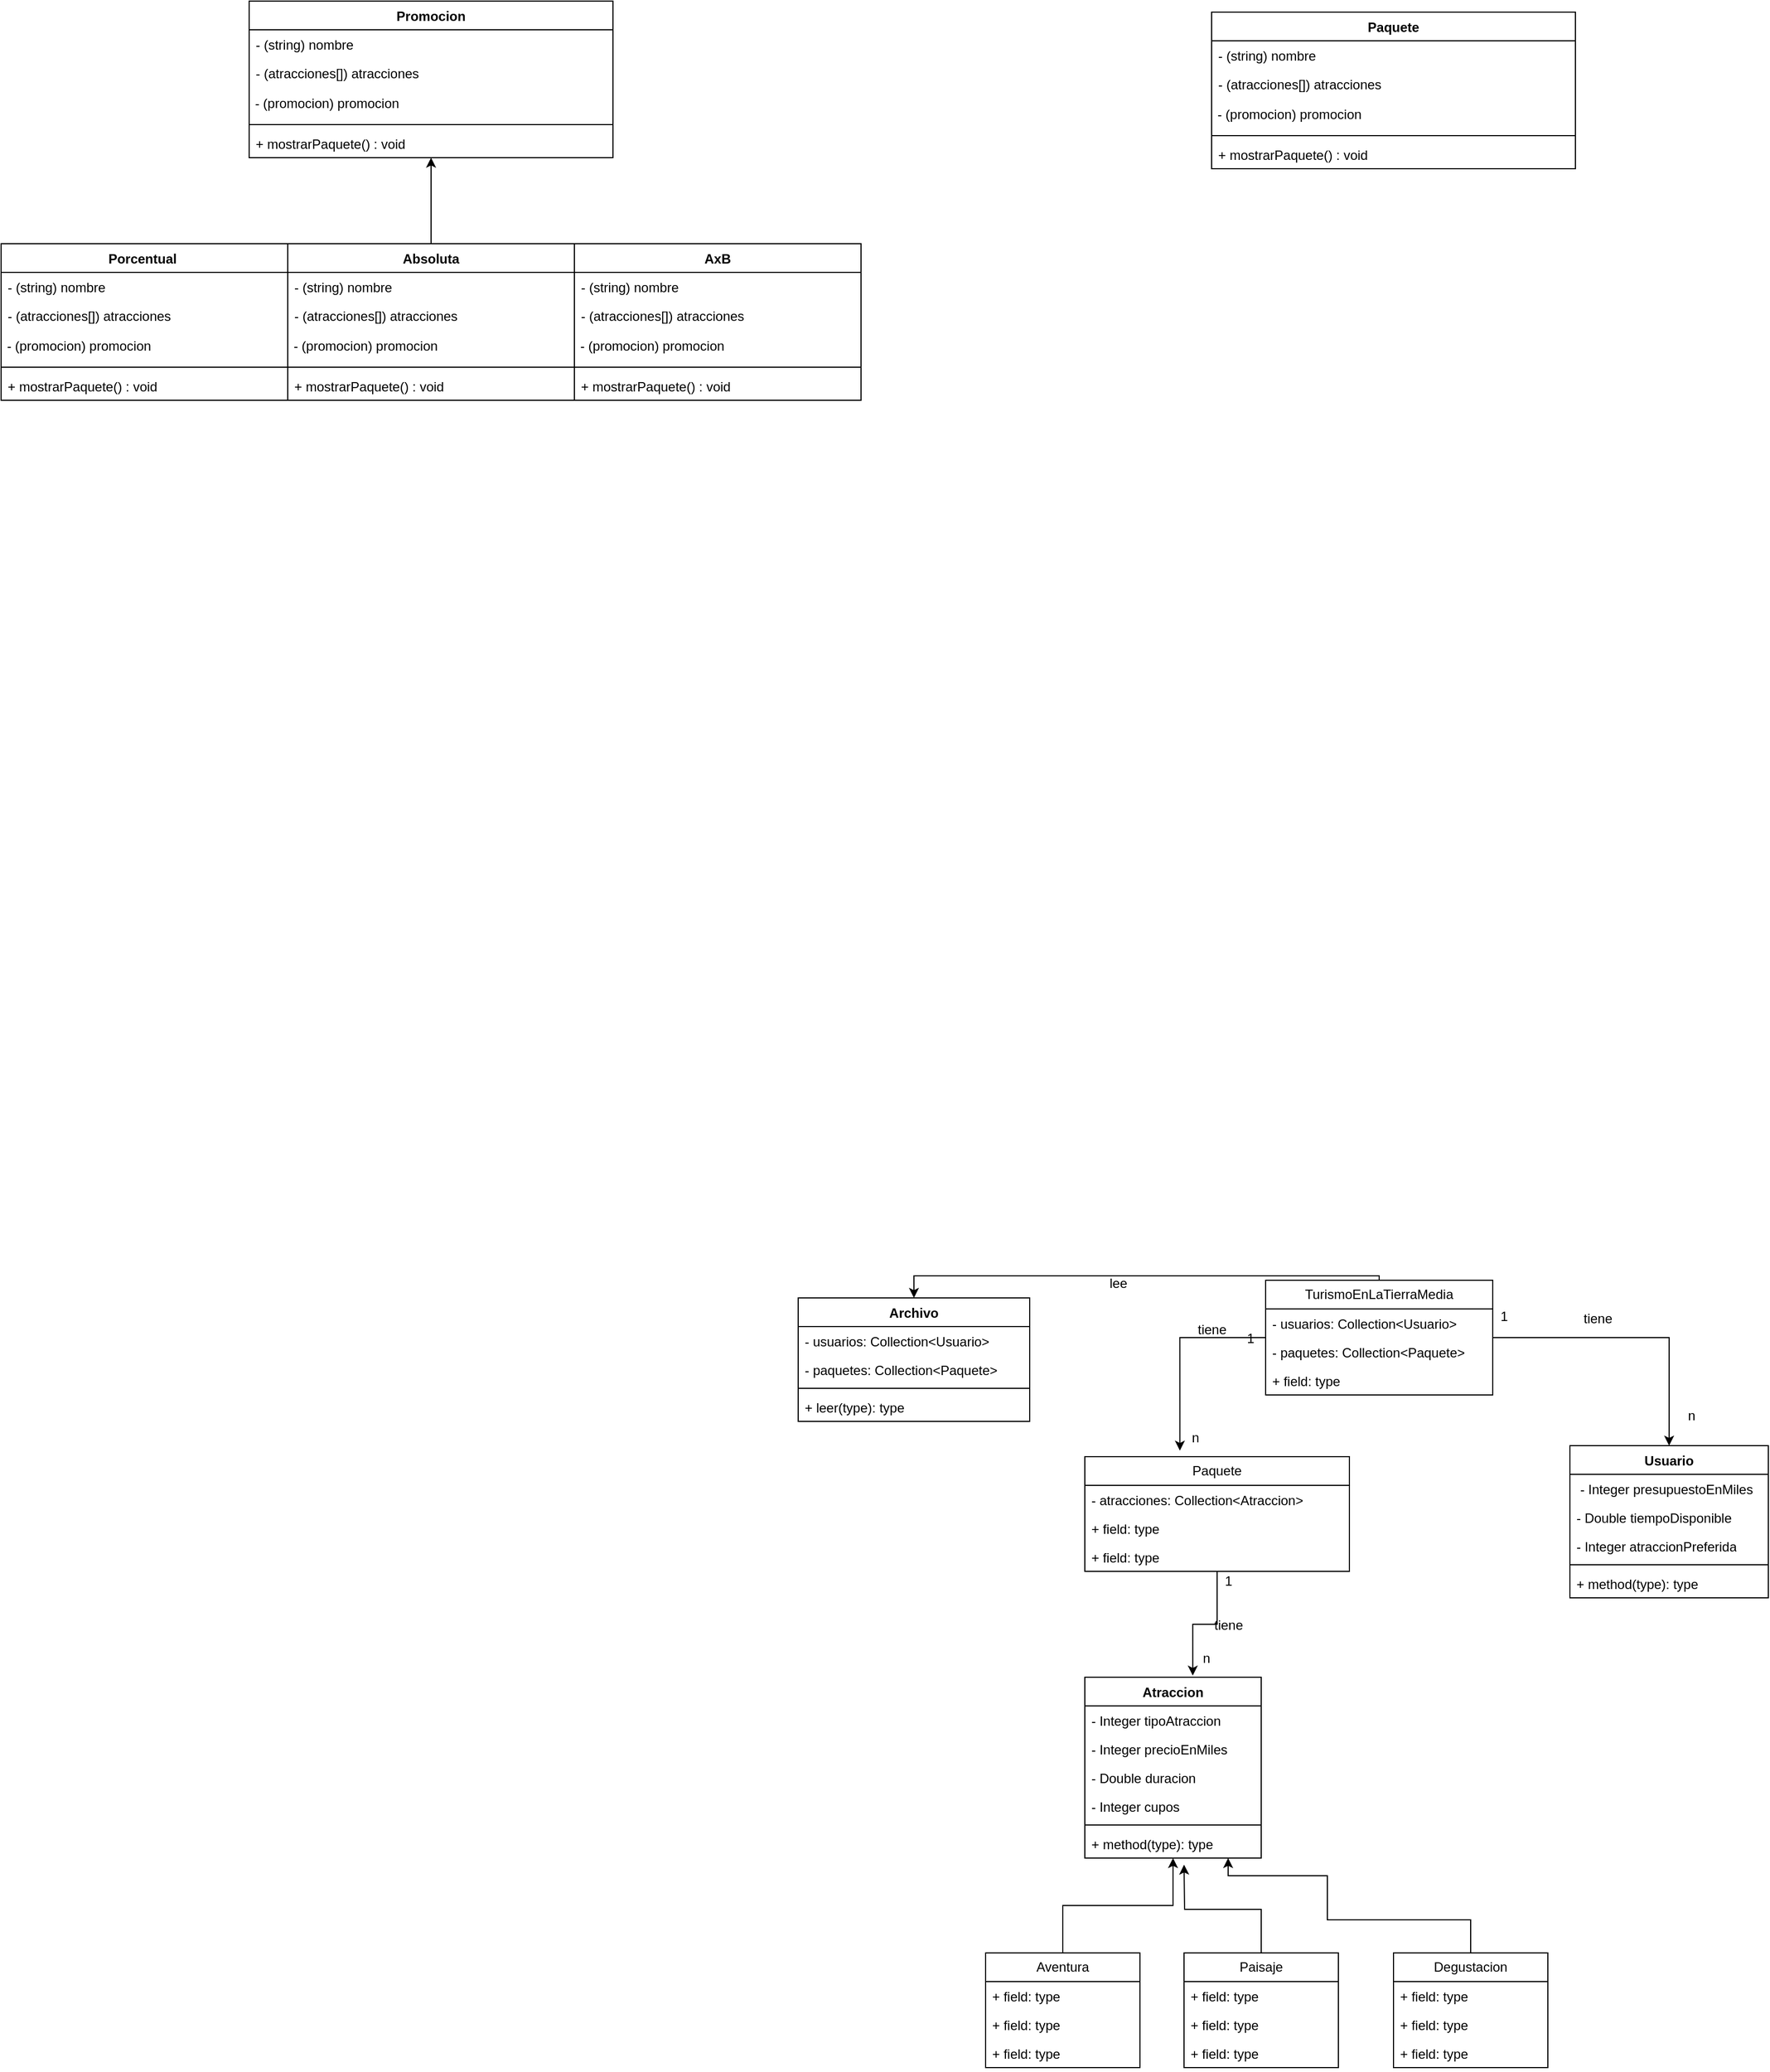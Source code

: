 <mxfile version="21.3.2" type="github">
  <diagram id="C5RBs43oDa-KdzZeNtuy" name="Page-1">
    <mxGraphModel dx="1926" dy="1630" grid="1" gridSize="10" guides="1" tooltips="1" connect="1" arrows="1" fold="1" page="1" pageScale="1" pageWidth="827" pageHeight="1169" math="0" shadow="0">
      <root>
        <mxCell id="WIyWlLk6GJQsqaUBKTNV-0" />
        <mxCell id="WIyWlLk6GJQsqaUBKTNV-1" parent="WIyWlLk6GJQsqaUBKTNV-0" />
        <mxCell id="ii1BcMms0bCpZbCkg86P-2" value="Atraccion" style="swimlane;fontStyle=1;align=center;verticalAlign=top;childLayout=stackLayout;horizontal=1;startSize=26;horizontalStack=0;resizeParent=1;resizeParentMax=0;resizeLast=0;collapsible=1;marginBottom=0;whiteSpace=wrap;html=1;" parent="WIyWlLk6GJQsqaUBKTNV-1" vertex="1">
          <mxGeometry x="180" y="370" width="160" height="164" as="geometry">
            <mxRectangle x="300" y="60" width="120" height="30" as="alternateBounds" />
          </mxGeometry>
        </mxCell>
        <mxCell id="ii1BcMms0bCpZbCkg86P-6" value="- Integer tipoAtraccion" style="text;strokeColor=none;fillColor=none;align=left;verticalAlign=top;spacingLeft=4;spacingRight=4;overflow=hidden;rotatable=0;points=[[0,0.5],[1,0.5]];portConstraint=eastwest;whiteSpace=wrap;html=1;" parent="ii1BcMms0bCpZbCkg86P-2" vertex="1">
          <mxGeometry y="26" width="160" height="26" as="geometry" />
        </mxCell>
        <mxCell id="ii1BcMms0bCpZbCkg86P-8" value="- Integer precioEnMiles" style="text;strokeColor=none;fillColor=none;align=left;verticalAlign=top;spacingLeft=4;spacingRight=4;overflow=hidden;rotatable=0;points=[[0,0.5],[1,0.5]];portConstraint=eastwest;whiteSpace=wrap;html=1;" parent="ii1BcMms0bCpZbCkg86P-2" vertex="1">
          <mxGeometry y="52" width="160" height="26" as="geometry" />
        </mxCell>
        <mxCell id="ii1BcMms0bCpZbCkg86P-7" value="- Double duracion" style="text;strokeColor=none;fillColor=none;align=left;verticalAlign=top;spacingLeft=4;spacingRight=4;overflow=hidden;rotatable=0;points=[[0,0.5],[1,0.5]];portConstraint=eastwest;whiteSpace=wrap;html=1;" parent="ii1BcMms0bCpZbCkg86P-2" vertex="1">
          <mxGeometry y="78" width="160" height="26" as="geometry" />
        </mxCell>
        <mxCell id="ii1BcMms0bCpZbCkg86P-9" value="- Integer cupos" style="text;strokeColor=none;fillColor=none;align=left;verticalAlign=top;spacingLeft=4;spacingRight=4;overflow=hidden;rotatable=0;points=[[0,0.5],[1,0.5]];portConstraint=eastwest;whiteSpace=wrap;html=1;" parent="ii1BcMms0bCpZbCkg86P-2" vertex="1">
          <mxGeometry y="104" width="160" height="26" as="geometry" />
        </mxCell>
        <mxCell id="ii1BcMms0bCpZbCkg86P-4" value="" style="line;strokeWidth=1;fillColor=none;align=left;verticalAlign=middle;spacingTop=-1;spacingLeft=3;spacingRight=3;rotatable=0;labelPosition=right;points=[];portConstraint=eastwest;strokeColor=inherit;" parent="ii1BcMms0bCpZbCkg86P-2" vertex="1">
          <mxGeometry y="130" width="160" height="8" as="geometry" />
        </mxCell>
        <mxCell id="ii1BcMms0bCpZbCkg86P-5" value="+ method(type): type" style="text;strokeColor=none;fillColor=none;align=left;verticalAlign=top;spacingLeft=4;spacingRight=4;overflow=hidden;rotatable=0;points=[[0,0.5],[1,0.5]];portConstraint=eastwest;whiteSpace=wrap;html=1;" parent="ii1BcMms0bCpZbCkg86P-2" vertex="1">
          <mxGeometry y="138" width="160" height="26" as="geometry" />
        </mxCell>
        <mxCell id="ii1BcMms0bCpZbCkg86P-10" value="Usuario" style="swimlane;fontStyle=1;align=center;verticalAlign=top;childLayout=stackLayout;horizontal=1;startSize=26;horizontalStack=0;resizeParent=1;resizeParentMax=0;resizeLast=0;collapsible=1;marginBottom=0;whiteSpace=wrap;html=1;" parent="WIyWlLk6GJQsqaUBKTNV-1" vertex="1">
          <mxGeometry x="620" y="160" width="180" height="138" as="geometry" />
        </mxCell>
        <mxCell id="ii1BcMms0bCpZbCkg86P-11" value="&amp;nbsp;- Integer presupuestoEnMiles" style="text;strokeColor=none;fillColor=none;align=left;verticalAlign=top;spacingLeft=4;spacingRight=4;overflow=hidden;rotatable=0;points=[[0,0.5],[1,0.5]];portConstraint=eastwest;whiteSpace=wrap;html=1;" parent="ii1BcMms0bCpZbCkg86P-10" vertex="1">
          <mxGeometry y="26" width="180" height="26" as="geometry" />
        </mxCell>
        <mxCell id="ii1BcMms0bCpZbCkg86P-18" value="- Double tiempoDisponible" style="text;strokeColor=none;fillColor=none;align=left;verticalAlign=top;spacingLeft=4;spacingRight=4;overflow=hidden;rotatable=0;points=[[0,0.5],[1,0.5]];portConstraint=eastwest;whiteSpace=wrap;html=1;" parent="ii1BcMms0bCpZbCkg86P-10" vertex="1">
          <mxGeometry y="52" width="180" height="26" as="geometry" />
        </mxCell>
        <mxCell id="ii1BcMms0bCpZbCkg86P-13" value="- Integer atraccionPreferida" style="text;strokeColor=none;fillColor=none;align=left;verticalAlign=top;spacingLeft=4;spacingRight=4;overflow=hidden;rotatable=0;points=[[0,0.5],[1,0.5]];portConstraint=eastwest;whiteSpace=wrap;html=1;" parent="ii1BcMms0bCpZbCkg86P-10" vertex="1">
          <mxGeometry y="78" width="180" height="26" as="geometry" />
        </mxCell>
        <mxCell id="ii1BcMms0bCpZbCkg86P-12" value="" style="line;strokeWidth=1;fillColor=none;align=left;verticalAlign=middle;spacingTop=-1;spacingLeft=3;spacingRight=3;rotatable=0;labelPosition=right;points=[];portConstraint=eastwest;strokeColor=inherit;" parent="ii1BcMms0bCpZbCkg86P-10" vertex="1">
          <mxGeometry y="104" width="180" height="8" as="geometry" />
        </mxCell>
        <mxCell id="ii1BcMms0bCpZbCkg86P-19" value="+ method(type): type" style="text;strokeColor=none;fillColor=none;align=left;verticalAlign=top;spacingLeft=4;spacingRight=4;overflow=hidden;rotatable=0;points=[[0,0.5],[1,0.5]];portConstraint=eastwest;whiteSpace=wrap;html=1;" parent="ii1BcMms0bCpZbCkg86P-10" vertex="1">
          <mxGeometry y="112" width="180" height="26" as="geometry" />
        </mxCell>
        <mxCell id="cr2OVPebTgaW5zzje9S_-22" style="edgeStyle=orthogonalEdgeStyle;rounded=0;orthogonalLoop=1;jettySize=auto;html=1;entryX=0.041;entryY=0.884;entryDx=0;entryDy=0;entryPerimeter=0;" parent="WIyWlLk6GJQsqaUBKTNV-1" source="cr2OVPebTgaW5zzje9S_-0" target="cr2OVPebTgaW5zzje9S_-17" edge="1">
          <mxGeometry relative="1" as="geometry" />
        </mxCell>
        <mxCell id="cr2OVPebTgaW5zzje9S_-23" style="edgeStyle=orthogonalEdgeStyle;rounded=0;orthogonalLoop=1;jettySize=auto;html=1;entryX=0.5;entryY=0;entryDx=0;entryDy=0;" parent="WIyWlLk6GJQsqaUBKTNV-1" source="cr2OVPebTgaW5zzje9S_-0" target="ii1BcMms0bCpZbCkg86P-10" edge="1">
          <mxGeometry relative="1" as="geometry" />
        </mxCell>
        <mxCell id="cr2OVPebTgaW5zzje9S_-55" style="edgeStyle=orthogonalEdgeStyle;rounded=0;orthogonalLoop=1;jettySize=auto;html=1;entryX=0.5;entryY=0;entryDx=0;entryDy=0;" parent="WIyWlLk6GJQsqaUBKTNV-1" source="cr2OVPebTgaW5zzje9S_-0" target="cr2OVPebTgaW5zzje9S_-49" edge="1">
          <mxGeometry relative="1" as="geometry">
            <Array as="points">
              <mxPoint x="447" y="6" />
              <mxPoint x="25" y="6" />
            </Array>
          </mxGeometry>
        </mxCell>
        <mxCell id="cr2OVPebTgaW5zzje9S_-0" value="TurismoEnLaTierraMedia" style="swimlane;fontStyle=0;childLayout=stackLayout;horizontal=1;startSize=26;fillColor=none;horizontalStack=0;resizeParent=1;resizeParentMax=0;resizeLast=0;collapsible=1;marginBottom=0;whiteSpace=wrap;html=1;" parent="WIyWlLk6GJQsqaUBKTNV-1" vertex="1">
          <mxGeometry x="344" y="10" width="206" height="104" as="geometry" />
        </mxCell>
        <mxCell id="cr2OVPebTgaW5zzje9S_-1" value="- usuarios: Collection&amp;lt;Usuario&amp;gt;" style="text;strokeColor=none;fillColor=none;align=left;verticalAlign=top;spacingLeft=4;spacingRight=4;overflow=hidden;rotatable=0;points=[[0,0.5],[1,0.5]];portConstraint=eastwest;whiteSpace=wrap;html=1;" parent="cr2OVPebTgaW5zzje9S_-0" vertex="1">
          <mxGeometry y="26" width="206" height="26" as="geometry" />
        </mxCell>
        <mxCell id="cr2OVPebTgaW5zzje9S_-2" value="- paquetes: Collection&amp;lt;Paquete&amp;gt;" style="text;strokeColor=none;fillColor=none;align=left;verticalAlign=top;spacingLeft=4;spacingRight=4;overflow=hidden;rotatable=0;points=[[0,0.5],[1,0.5]];portConstraint=eastwest;whiteSpace=wrap;html=1;" parent="cr2OVPebTgaW5zzje9S_-0" vertex="1">
          <mxGeometry y="52" width="206" height="26" as="geometry" />
        </mxCell>
        <mxCell id="cr2OVPebTgaW5zzje9S_-3" value="+ field: type" style="text;strokeColor=none;fillColor=none;align=left;verticalAlign=top;spacingLeft=4;spacingRight=4;overflow=hidden;rotatable=0;points=[[0,0.5],[1,0.5]];portConstraint=eastwest;whiteSpace=wrap;html=1;" parent="cr2OVPebTgaW5zzje9S_-0" vertex="1">
          <mxGeometry y="78" width="206" height="26" as="geometry" />
        </mxCell>
        <mxCell id="cr2OVPebTgaW5zzje9S_-39" style="edgeStyle=orthogonalEdgeStyle;rounded=0;orthogonalLoop=1;jettySize=auto;html=1;" parent="WIyWlLk6GJQsqaUBKTNV-1" source="cr2OVPebTgaW5zzje9S_-4" target="ii1BcMms0bCpZbCkg86P-2" edge="1">
          <mxGeometry relative="1" as="geometry" />
        </mxCell>
        <mxCell id="cr2OVPebTgaW5zzje9S_-4" value="Aventura" style="swimlane;fontStyle=0;childLayout=stackLayout;horizontal=1;startSize=26;fillColor=none;horizontalStack=0;resizeParent=1;resizeParentMax=0;resizeLast=0;collapsible=1;marginBottom=0;whiteSpace=wrap;html=1;" parent="WIyWlLk6GJQsqaUBKTNV-1" vertex="1">
          <mxGeometry x="90" y="620" width="140" height="104" as="geometry" />
        </mxCell>
        <mxCell id="cr2OVPebTgaW5zzje9S_-5" value="+ field: type" style="text;strokeColor=none;fillColor=none;align=left;verticalAlign=top;spacingLeft=4;spacingRight=4;overflow=hidden;rotatable=0;points=[[0,0.5],[1,0.5]];portConstraint=eastwest;whiteSpace=wrap;html=1;" parent="cr2OVPebTgaW5zzje9S_-4" vertex="1">
          <mxGeometry y="26" width="140" height="26" as="geometry" />
        </mxCell>
        <mxCell id="cr2OVPebTgaW5zzje9S_-6" value="+ field: type" style="text;strokeColor=none;fillColor=none;align=left;verticalAlign=top;spacingLeft=4;spacingRight=4;overflow=hidden;rotatable=0;points=[[0,0.5],[1,0.5]];portConstraint=eastwest;whiteSpace=wrap;html=1;" parent="cr2OVPebTgaW5zzje9S_-4" vertex="1">
          <mxGeometry y="52" width="140" height="26" as="geometry" />
        </mxCell>
        <mxCell id="cr2OVPebTgaW5zzje9S_-7" value="+ field: type" style="text;strokeColor=none;fillColor=none;align=left;verticalAlign=top;spacingLeft=4;spacingRight=4;overflow=hidden;rotatable=0;points=[[0,0.5],[1,0.5]];portConstraint=eastwest;whiteSpace=wrap;html=1;" parent="cr2OVPebTgaW5zzje9S_-4" vertex="1">
          <mxGeometry y="78" width="140" height="26" as="geometry" />
        </mxCell>
        <mxCell id="cr2OVPebTgaW5zzje9S_-18" style="edgeStyle=orthogonalEdgeStyle;rounded=0;orthogonalLoop=1;jettySize=auto;html=1;entryX=0.612;entryY=-0.009;entryDx=0;entryDy=0;entryPerimeter=0;" parent="WIyWlLk6GJQsqaUBKTNV-1" source="cr2OVPebTgaW5zzje9S_-9" target="ii1BcMms0bCpZbCkg86P-2" edge="1">
          <mxGeometry relative="1" as="geometry" />
        </mxCell>
        <mxCell id="cr2OVPebTgaW5zzje9S_-9" value="Paquete" style="swimlane;fontStyle=0;childLayout=stackLayout;horizontal=1;startSize=26;fillColor=none;horizontalStack=0;resizeParent=1;resizeParentMax=0;resizeLast=0;collapsible=1;marginBottom=0;whiteSpace=wrap;html=1;" parent="WIyWlLk6GJQsqaUBKTNV-1" vertex="1">
          <mxGeometry x="180" y="170" width="240" height="104" as="geometry" />
        </mxCell>
        <mxCell id="cr2OVPebTgaW5zzje9S_-10" value="- atracciones: Collection&amp;lt;Atraccion&amp;gt;" style="text;strokeColor=none;fillColor=none;align=left;verticalAlign=top;spacingLeft=4;spacingRight=4;overflow=hidden;rotatable=0;points=[[0,0.5],[1,0.5]];portConstraint=eastwest;whiteSpace=wrap;html=1;" parent="cr2OVPebTgaW5zzje9S_-9" vertex="1">
          <mxGeometry y="26" width="240" height="26" as="geometry" />
        </mxCell>
        <mxCell id="cr2OVPebTgaW5zzje9S_-11" value="+ field: type" style="text;strokeColor=none;fillColor=none;align=left;verticalAlign=top;spacingLeft=4;spacingRight=4;overflow=hidden;rotatable=0;points=[[0,0.5],[1,0.5]];portConstraint=eastwest;whiteSpace=wrap;html=1;" parent="cr2OVPebTgaW5zzje9S_-9" vertex="1">
          <mxGeometry y="52" width="240" height="26" as="geometry" />
        </mxCell>
        <mxCell id="cr2OVPebTgaW5zzje9S_-12" value="+ field: type" style="text;strokeColor=none;fillColor=none;align=left;verticalAlign=top;spacingLeft=4;spacingRight=4;overflow=hidden;rotatable=0;points=[[0,0.5],[1,0.5]];portConstraint=eastwest;whiteSpace=wrap;html=1;" parent="cr2OVPebTgaW5zzje9S_-9" vertex="1">
          <mxGeometry y="78" width="240" height="26" as="geometry" />
        </mxCell>
        <mxCell id="cr2OVPebTgaW5zzje9S_-15" value="tiene" style="text;html=1;align=center;verticalAlign=middle;resizable=0;points=[];autosize=1;strokeColor=none;fillColor=none;" parent="WIyWlLk6GJQsqaUBKTNV-1" vertex="1">
          <mxGeometry x="270" y="40" width="50" height="30" as="geometry" />
        </mxCell>
        <mxCell id="cr2OVPebTgaW5zzje9S_-16" value="1" style="text;html=1;align=center;verticalAlign=middle;resizable=0;points=[];autosize=1;strokeColor=none;fillColor=none;" parent="WIyWlLk6GJQsqaUBKTNV-1" vertex="1">
          <mxGeometry x="315" y="48" width="30" height="30" as="geometry" />
        </mxCell>
        <mxCell id="cr2OVPebTgaW5zzje9S_-17" value="n" style="text;html=1;align=center;verticalAlign=middle;resizable=0;points=[];autosize=1;strokeColor=none;fillColor=none;" parent="WIyWlLk6GJQsqaUBKTNV-1" vertex="1">
          <mxGeometry x="265" y="138" width="30" height="30" as="geometry" />
        </mxCell>
        <mxCell id="cr2OVPebTgaW5zzje9S_-19" value="tiene" style="text;html=1;align=center;verticalAlign=middle;resizable=0;points=[];autosize=1;strokeColor=none;fillColor=none;" parent="WIyWlLk6GJQsqaUBKTNV-1" vertex="1">
          <mxGeometry x="285" y="308" width="50" height="30" as="geometry" />
        </mxCell>
        <mxCell id="cr2OVPebTgaW5zzje9S_-24" value="tiene" style="text;html=1;align=center;verticalAlign=middle;resizable=0;points=[];autosize=1;strokeColor=none;fillColor=none;" parent="WIyWlLk6GJQsqaUBKTNV-1" vertex="1">
          <mxGeometry x="620" y="30" width="50" height="30" as="geometry" />
        </mxCell>
        <mxCell id="cr2OVPebTgaW5zzje9S_-26" value="n" style="text;html=1;align=center;verticalAlign=middle;resizable=0;points=[];autosize=1;strokeColor=none;fillColor=none;" parent="WIyWlLk6GJQsqaUBKTNV-1" vertex="1">
          <mxGeometry x="715" y="118" width="30" height="30" as="geometry" />
        </mxCell>
        <mxCell id="cr2OVPebTgaW5zzje9S_-27" value="1" style="text;html=1;align=center;verticalAlign=middle;resizable=0;points=[];autosize=1;strokeColor=none;fillColor=none;" parent="WIyWlLk6GJQsqaUBKTNV-1" vertex="1">
          <mxGeometry x="545" y="28" width="30" height="30" as="geometry" />
        </mxCell>
        <mxCell id="cr2OVPebTgaW5zzje9S_-28" value="n" style="text;html=1;align=center;verticalAlign=middle;resizable=0;points=[];autosize=1;strokeColor=none;fillColor=none;" parent="WIyWlLk6GJQsqaUBKTNV-1" vertex="1">
          <mxGeometry x="275" y="338" width="30" height="30" as="geometry" />
        </mxCell>
        <mxCell id="cr2OVPebTgaW5zzje9S_-29" value="1" style="text;html=1;align=center;verticalAlign=middle;resizable=0;points=[];autosize=1;strokeColor=none;fillColor=none;" parent="WIyWlLk6GJQsqaUBKTNV-1" vertex="1">
          <mxGeometry x="295" y="268" width="30" height="30" as="geometry" />
        </mxCell>
        <mxCell id="cr2OVPebTgaW5zzje9S_-38" style="edgeStyle=orthogonalEdgeStyle;rounded=0;orthogonalLoop=1;jettySize=auto;html=1;" parent="WIyWlLk6GJQsqaUBKTNV-1" source="cr2OVPebTgaW5zzje9S_-30" edge="1">
          <mxGeometry relative="1" as="geometry">
            <mxPoint x="270" y="540" as="targetPoint" />
          </mxGeometry>
        </mxCell>
        <mxCell id="cr2OVPebTgaW5zzje9S_-30" value="Paisaje" style="swimlane;fontStyle=0;childLayout=stackLayout;horizontal=1;startSize=26;fillColor=none;horizontalStack=0;resizeParent=1;resizeParentMax=0;resizeLast=0;collapsible=1;marginBottom=0;whiteSpace=wrap;html=1;" parent="WIyWlLk6GJQsqaUBKTNV-1" vertex="1">
          <mxGeometry x="270" y="620" width="140" height="104" as="geometry" />
        </mxCell>
        <mxCell id="cr2OVPebTgaW5zzje9S_-31" value="+ field: type" style="text;strokeColor=none;fillColor=none;align=left;verticalAlign=top;spacingLeft=4;spacingRight=4;overflow=hidden;rotatable=0;points=[[0,0.5],[1,0.5]];portConstraint=eastwest;whiteSpace=wrap;html=1;" parent="cr2OVPebTgaW5zzje9S_-30" vertex="1">
          <mxGeometry y="26" width="140" height="26" as="geometry" />
        </mxCell>
        <mxCell id="cr2OVPebTgaW5zzje9S_-32" value="+ field: type" style="text;strokeColor=none;fillColor=none;align=left;verticalAlign=top;spacingLeft=4;spacingRight=4;overflow=hidden;rotatable=0;points=[[0,0.5],[1,0.5]];portConstraint=eastwest;whiteSpace=wrap;html=1;" parent="cr2OVPebTgaW5zzje9S_-30" vertex="1">
          <mxGeometry y="52" width="140" height="26" as="geometry" />
        </mxCell>
        <mxCell id="cr2OVPebTgaW5zzje9S_-33" value="+ field: type" style="text;strokeColor=none;fillColor=none;align=left;verticalAlign=top;spacingLeft=4;spacingRight=4;overflow=hidden;rotatable=0;points=[[0,0.5],[1,0.5]];portConstraint=eastwest;whiteSpace=wrap;html=1;" parent="cr2OVPebTgaW5zzje9S_-30" vertex="1">
          <mxGeometry y="78" width="140" height="26" as="geometry" />
        </mxCell>
        <mxCell id="cr2OVPebTgaW5zzje9S_-40" style="edgeStyle=orthogonalEdgeStyle;rounded=0;orthogonalLoop=1;jettySize=auto;html=1;" parent="WIyWlLk6GJQsqaUBKTNV-1" source="cr2OVPebTgaW5zzje9S_-34" target="ii1BcMms0bCpZbCkg86P-2" edge="1">
          <mxGeometry relative="1" as="geometry">
            <Array as="points">
              <mxPoint x="530" y="590" />
              <mxPoint x="400" y="590" />
              <mxPoint x="400" y="550" />
              <mxPoint x="310" y="550" />
            </Array>
          </mxGeometry>
        </mxCell>
        <mxCell id="cr2OVPebTgaW5zzje9S_-34" value="Degustacion" style="swimlane;fontStyle=0;childLayout=stackLayout;horizontal=1;startSize=26;fillColor=none;horizontalStack=0;resizeParent=1;resizeParentMax=0;resizeLast=0;collapsible=1;marginBottom=0;whiteSpace=wrap;html=1;" parent="WIyWlLk6GJQsqaUBKTNV-1" vertex="1">
          <mxGeometry x="460" y="620" width="140" height="104" as="geometry" />
        </mxCell>
        <mxCell id="cr2OVPebTgaW5zzje9S_-35" value="+ field: type" style="text;strokeColor=none;fillColor=none;align=left;verticalAlign=top;spacingLeft=4;spacingRight=4;overflow=hidden;rotatable=0;points=[[0,0.5],[1,0.5]];portConstraint=eastwest;whiteSpace=wrap;html=1;" parent="cr2OVPebTgaW5zzje9S_-34" vertex="1">
          <mxGeometry y="26" width="140" height="26" as="geometry" />
        </mxCell>
        <mxCell id="cr2OVPebTgaW5zzje9S_-36" value="+ field: type" style="text;strokeColor=none;fillColor=none;align=left;verticalAlign=top;spacingLeft=4;spacingRight=4;overflow=hidden;rotatable=0;points=[[0,0.5],[1,0.5]];portConstraint=eastwest;whiteSpace=wrap;html=1;" parent="cr2OVPebTgaW5zzje9S_-34" vertex="1">
          <mxGeometry y="52" width="140" height="26" as="geometry" />
        </mxCell>
        <mxCell id="cr2OVPebTgaW5zzje9S_-37" value="+ field: type" style="text;strokeColor=none;fillColor=none;align=left;verticalAlign=top;spacingLeft=4;spacingRight=4;overflow=hidden;rotatable=0;points=[[0,0.5],[1,0.5]];portConstraint=eastwest;whiteSpace=wrap;html=1;" parent="cr2OVPebTgaW5zzje9S_-34" vertex="1">
          <mxGeometry y="78" width="140" height="26" as="geometry" />
        </mxCell>
        <mxCell id="cr2OVPebTgaW5zzje9S_-49" value="Archivo" style="swimlane;fontStyle=1;align=center;verticalAlign=top;childLayout=stackLayout;horizontal=1;startSize=26;horizontalStack=0;resizeParent=1;resizeParentMax=0;resizeLast=0;collapsible=1;marginBottom=0;whiteSpace=wrap;html=1;" parent="WIyWlLk6GJQsqaUBKTNV-1" vertex="1">
          <mxGeometry x="-80" y="26" width="210" height="112" as="geometry" />
        </mxCell>
        <mxCell id="cr2OVPebTgaW5zzje9S_-50" value="- usuarios: Collection&amp;lt;Usuario&amp;gt;" style="text;strokeColor=none;fillColor=none;align=left;verticalAlign=top;spacingLeft=4;spacingRight=4;overflow=hidden;rotatable=0;points=[[0,0.5],[1,0.5]];portConstraint=eastwest;whiteSpace=wrap;html=1;" parent="cr2OVPebTgaW5zzje9S_-49" vertex="1">
          <mxGeometry y="26" width="210" height="26" as="geometry" />
        </mxCell>
        <mxCell id="cr2OVPebTgaW5zzje9S_-53" value="- paquetes: Collection&amp;lt;Paquete&amp;gt;" style="text;strokeColor=none;fillColor=none;align=left;verticalAlign=top;spacingLeft=4;spacingRight=4;overflow=hidden;rotatable=0;points=[[0,0.5],[1,0.5]];portConstraint=eastwest;whiteSpace=wrap;html=1;" parent="cr2OVPebTgaW5zzje9S_-49" vertex="1">
          <mxGeometry y="52" width="210" height="26" as="geometry" />
        </mxCell>
        <mxCell id="cr2OVPebTgaW5zzje9S_-51" value="" style="line;strokeWidth=1;fillColor=none;align=left;verticalAlign=middle;spacingTop=-1;spacingLeft=3;spacingRight=3;rotatable=0;labelPosition=right;points=[];portConstraint=eastwest;strokeColor=inherit;" parent="cr2OVPebTgaW5zzje9S_-49" vertex="1">
          <mxGeometry y="78" width="210" height="8" as="geometry" />
        </mxCell>
        <mxCell id="cr2OVPebTgaW5zzje9S_-52" value="+ leer(type): type" style="text;strokeColor=none;fillColor=none;align=left;verticalAlign=top;spacingLeft=4;spacingRight=4;overflow=hidden;rotatable=0;points=[[0,0.5],[1,0.5]];portConstraint=eastwest;whiteSpace=wrap;html=1;" parent="cr2OVPebTgaW5zzje9S_-49" vertex="1">
          <mxGeometry y="86" width="210" height="26" as="geometry" />
        </mxCell>
        <mxCell id="cr2OVPebTgaW5zzje9S_-56" value="lee" style="text;html=1;align=center;verticalAlign=middle;resizable=0;points=[];autosize=1;strokeColor=none;fillColor=none;" parent="WIyWlLk6GJQsqaUBKTNV-1" vertex="1">
          <mxGeometry x="190" y="-2" width="40" height="30" as="geometry" />
        </mxCell>
        <mxCell id="FL-5c2bv8puQKT0MnrHN-0" value="Paquete" style="swimlane;fontStyle=1;align=center;verticalAlign=top;childLayout=stackLayout;horizontal=1;startSize=26;horizontalStack=0;resizeParent=1;resizeParentMax=0;resizeLast=0;collapsible=1;marginBottom=0;whiteSpace=wrap;html=1;" vertex="1" parent="WIyWlLk6GJQsqaUBKTNV-1">
          <mxGeometry x="295" y="-1140" width="330" height="142" as="geometry" />
        </mxCell>
        <mxCell id="FL-5c2bv8puQKT0MnrHN-1" value="- (string) nombre&lt;br&gt;" style="text;strokeColor=none;fillColor=none;align=left;verticalAlign=top;spacingLeft=4;spacingRight=4;overflow=hidden;rotatable=0;points=[[0,0.5],[1,0.5]];portConstraint=eastwest;whiteSpace=wrap;html=1;" vertex="1" parent="FL-5c2bv8puQKT0MnrHN-0">
          <mxGeometry y="26" width="330" height="26" as="geometry" />
        </mxCell>
        <mxCell id="FL-5c2bv8puQKT0MnrHN-2" value="- (atracciones[]) atracciones" style="text;strokeColor=none;fillColor=none;align=left;verticalAlign=top;spacingLeft=4;spacingRight=4;overflow=hidden;rotatable=0;points=[[0,0.5],[1,0.5]];portConstraint=eastwest;whiteSpace=wrap;html=1;" vertex="1" parent="FL-5c2bv8puQKT0MnrHN-0">
          <mxGeometry y="52" width="330" height="26" as="geometry" />
        </mxCell>
        <mxCell id="FL-5c2bv8puQKT0MnrHN-6" value="&amp;nbsp;- (promocion) promocion" style="text;html=1;align=left;verticalAlign=middle;resizable=0;points=[];autosize=1;strokeColor=none;fillColor=none;" vertex="1" parent="FL-5c2bv8puQKT0MnrHN-0">
          <mxGeometry y="78" width="330" height="30" as="geometry" />
        </mxCell>
        <mxCell id="FL-5c2bv8puQKT0MnrHN-3" value="" style="line;strokeWidth=1;fillColor=none;align=left;verticalAlign=middle;spacingTop=-1;spacingLeft=3;spacingRight=3;rotatable=0;labelPosition=right;points=[];portConstraint=eastwest;strokeColor=inherit;" vertex="1" parent="FL-5c2bv8puQKT0MnrHN-0">
          <mxGeometry y="108" width="330" height="8" as="geometry" />
        </mxCell>
        <mxCell id="FL-5c2bv8puQKT0MnrHN-4" value="+ mostrarPaquete() : void" style="text;strokeColor=none;fillColor=none;align=left;verticalAlign=top;spacingLeft=4;spacingRight=4;overflow=hidden;rotatable=0;points=[[0,0.5],[1,0.5]];portConstraint=eastwest;whiteSpace=wrap;html=1;" vertex="1" parent="FL-5c2bv8puQKT0MnrHN-0">
          <mxGeometry y="116" width="330" height="26" as="geometry" />
        </mxCell>
        <mxCell id="FL-5c2bv8puQKT0MnrHN-7" value="Promocion" style="swimlane;fontStyle=1;align=center;verticalAlign=top;childLayout=stackLayout;horizontal=1;startSize=26;horizontalStack=0;resizeParent=1;resizeParentMax=0;resizeLast=0;collapsible=1;marginBottom=0;whiteSpace=wrap;html=1;" vertex="1" parent="WIyWlLk6GJQsqaUBKTNV-1">
          <mxGeometry x="-578" y="-1150" width="330" height="142" as="geometry" />
        </mxCell>
        <mxCell id="FL-5c2bv8puQKT0MnrHN-8" value="- (string) nombre&lt;br&gt;" style="text;strokeColor=none;fillColor=none;align=left;verticalAlign=top;spacingLeft=4;spacingRight=4;overflow=hidden;rotatable=0;points=[[0,0.5],[1,0.5]];portConstraint=eastwest;whiteSpace=wrap;html=1;" vertex="1" parent="FL-5c2bv8puQKT0MnrHN-7">
          <mxGeometry y="26" width="330" height="26" as="geometry" />
        </mxCell>
        <mxCell id="FL-5c2bv8puQKT0MnrHN-9" value="- (atracciones[]) atracciones" style="text;strokeColor=none;fillColor=none;align=left;verticalAlign=top;spacingLeft=4;spacingRight=4;overflow=hidden;rotatable=0;points=[[0,0.5],[1,0.5]];portConstraint=eastwest;whiteSpace=wrap;html=1;" vertex="1" parent="FL-5c2bv8puQKT0MnrHN-7">
          <mxGeometry y="52" width="330" height="26" as="geometry" />
        </mxCell>
        <mxCell id="FL-5c2bv8puQKT0MnrHN-10" value="&amp;nbsp;- (promocion) promocion" style="text;html=1;align=left;verticalAlign=middle;resizable=0;points=[];autosize=1;strokeColor=none;fillColor=none;" vertex="1" parent="FL-5c2bv8puQKT0MnrHN-7">
          <mxGeometry y="78" width="330" height="30" as="geometry" />
        </mxCell>
        <mxCell id="FL-5c2bv8puQKT0MnrHN-11" value="" style="line;strokeWidth=1;fillColor=none;align=left;verticalAlign=middle;spacingTop=-1;spacingLeft=3;spacingRight=3;rotatable=0;labelPosition=right;points=[];portConstraint=eastwest;strokeColor=inherit;" vertex="1" parent="FL-5c2bv8puQKT0MnrHN-7">
          <mxGeometry y="108" width="330" height="8" as="geometry" />
        </mxCell>
        <mxCell id="FL-5c2bv8puQKT0MnrHN-12" value="+ mostrarPaquete() : void" style="text;strokeColor=none;fillColor=none;align=left;verticalAlign=top;spacingLeft=4;spacingRight=4;overflow=hidden;rotatable=0;points=[[0,0.5],[1,0.5]];portConstraint=eastwest;whiteSpace=wrap;html=1;" vertex="1" parent="FL-5c2bv8puQKT0MnrHN-7">
          <mxGeometry y="116" width="330" height="26" as="geometry" />
        </mxCell>
        <mxCell id="FL-5c2bv8puQKT0MnrHN-19" value="Porcentual&lt;span style=&quot;white-space: pre;&quot;&gt;	&lt;/span&gt;" style="swimlane;fontStyle=1;align=center;verticalAlign=top;childLayout=stackLayout;horizontal=1;startSize=26;horizontalStack=0;resizeParent=1;resizeParentMax=0;resizeLast=0;collapsible=1;marginBottom=0;whiteSpace=wrap;html=1;" vertex="1" parent="WIyWlLk6GJQsqaUBKTNV-1">
          <mxGeometry x="-803" y="-930" width="260" height="142" as="geometry" />
        </mxCell>
        <mxCell id="FL-5c2bv8puQKT0MnrHN-20" value="- (string) nombre&lt;br&gt;" style="text;strokeColor=none;fillColor=none;align=left;verticalAlign=top;spacingLeft=4;spacingRight=4;overflow=hidden;rotatable=0;points=[[0,0.5],[1,0.5]];portConstraint=eastwest;whiteSpace=wrap;html=1;" vertex="1" parent="FL-5c2bv8puQKT0MnrHN-19">
          <mxGeometry y="26" width="260" height="26" as="geometry" />
        </mxCell>
        <mxCell id="FL-5c2bv8puQKT0MnrHN-21" value="- (atracciones[]) atracciones" style="text;strokeColor=none;fillColor=none;align=left;verticalAlign=top;spacingLeft=4;spacingRight=4;overflow=hidden;rotatable=0;points=[[0,0.5],[1,0.5]];portConstraint=eastwest;whiteSpace=wrap;html=1;" vertex="1" parent="FL-5c2bv8puQKT0MnrHN-19">
          <mxGeometry y="52" width="260" height="26" as="geometry" />
        </mxCell>
        <mxCell id="FL-5c2bv8puQKT0MnrHN-22" value="&amp;nbsp;- (promocion) promocion" style="text;html=1;align=left;verticalAlign=middle;resizable=0;points=[];autosize=1;strokeColor=none;fillColor=none;" vertex="1" parent="FL-5c2bv8puQKT0MnrHN-19">
          <mxGeometry y="78" width="260" height="30" as="geometry" />
        </mxCell>
        <mxCell id="FL-5c2bv8puQKT0MnrHN-23" value="" style="line;strokeWidth=1;fillColor=none;align=left;verticalAlign=middle;spacingTop=-1;spacingLeft=3;spacingRight=3;rotatable=0;labelPosition=right;points=[];portConstraint=eastwest;strokeColor=inherit;" vertex="1" parent="FL-5c2bv8puQKT0MnrHN-19">
          <mxGeometry y="108" width="260" height="8" as="geometry" />
        </mxCell>
        <mxCell id="FL-5c2bv8puQKT0MnrHN-24" value="+ mostrarPaquete() : void" style="text;strokeColor=none;fillColor=none;align=left;verticalAlign=top;spacingLeft=4;spacingRight=4;overflow=hidden;rotatable=0;points=[[0,0.5],[1,0.5]];portConstraint=eastwest;whiteSpace=wrap;html=1;" vertex="1" parent="FL-5c2bv8puQKT0MnrHN-19">
          <mxGeometry y="116" width="260" height="26" as="geometry" />
        </mxCell>
        <mxCell id="FL-5c2bv8puQKT0MnrHN-44" style="edgeStyle=orthogonalEdgeStyle;rounded=0;orthogonalLoop=1;jettySize=auto;html=1;exitX=0.5;exitY=0;exitDx=0;exitDy=0;entryX=0.5;entryY=1;entryDx=0;entryDy=0;" edge="1" parent="WIyWlLk6GJQsqaUBKTNV-1" source="FL-5c2bv8puQKT0MnrHN-31" target="FL-5c2bv8puQKT0MnrHN-7">
          <mxGeometry relative="1" as="geometry" />
        </mxCell>
        <mxCell id="FL-5c2bv8puQKT0MnrHN-31" value="Absoluta" style="swimlane;fontStyle=1;align=center;verticalAlign=top;childLayout=stackLayout;horizontal=1;startSize=26;horizontalStack=0;resizeParent=1;resizeParentMax=0;resizeLast=0;collapsible=1;marginBottom=0;whiteSpace=wrap;html=1;" vertex="1" parent="WIyWlLk6GJQsqaUBKTNV-1">
          <mxGeometry x="-543" y="-930" width="260" height="142" as="geometry" />
        </mxCell>
        <mxCell id="FL-5c2bv8puQKT0MnrHN-32" value="- (string) nombre&lt;br&gt;" style="text;strokeColor=none;fillColor=none;align=left;verticalAlign=top;spacingLeft=4;spacingRight=4;overflow=hidden;rotatable=0;points=[[0,0.5],[1,0.5]];portConstraint=eastwest;whiteSpace=wrap;html=1;" vertex="1" parent="FL-5c2bv8puQKT0MnrHN-31">
          <mxGeometry y="26" width="260" height="26" as="geometry" />
        </mxCell>
        <mxCell id="FL-5c2bv8puQKT0MnrHN-33" value="- (atracciones[]) atracciones" style="text;strokeColor=none;fillColor=none;align=left;verticalAlign=top;spacingLeft=4;spacingRight=4;overflow=hidden;rotatable=0;points=[[0,0.5],[1,0.5]];portConstraint=eastwest;whiteSpace=wrap;html=1;" vertex="1" parent="FL-5c2bv8puQKT0MnrHN-31">
          <mxGeometry y="52" width="260" height="26" as="geometry" />
        </mxCell>
        <mxCell id="FL-5c2bv8puQKT0MnrHN-34" value="&amp;nbsp;- (promocion) promocion" style="text;html=1;align=left;verticalAlign=middle;resizable=0;points=[];autosize=1;strokeColor=none;fillColor=none;" vertex="1" parent="FL-5c2bv8puQKT0MnrHN-31">
          <mxGeometry y="78" width="260" height="30" as="geometry" />
        </mxCell>
        <mxCell id="FL-5c2bv8puQKT0MnrHN-35" value="" style="line;strokeWidth=1;fillColor=none;align=left;verticalAlign=middle;spacingTop=-1;spacingLeft=3;spacingRight=3;rotatable=0;labelPosition=right;points=[];portConstraint=eastwest;strokeColor=inherit;" vertex="1" parent="FL-5c2bv8puQKT0MnrHN-31">
          <mxGeometry y="108" width="260" height="8" as="geometry" />
        </mxCell>
        <mxCell id="FL-5c2bv8puQKT0MnrHN-36" value="+ mostrarPaquete() : void" style="text;strokeColor=none;fillColor=none;align=left;verticalAlign=top;spacingLeft=4;spacingRight=4;overflow=hidden;rotatable=0;points=[[0,0.5],[1,0.5]];portConstraint=eastwest;whiteSpace=wrap;html=1;" vertex="1" parent="FL-5c2bv8puQKT0MnrHN-31">
          <mxGeometry y="116" width="260" height="26" as="geometry" />
        </mxCell>
        <mxCell id="FL-5c2bv8puQKT0MnrHN-37" value="AxB" style="swimlane;fontStyle=1;align=center;verticalAlign=top;childLayout=stackLayout;horizontal=1;startSize=26;horizontalStack=0;resizeParent=1;resizeParentMax=0;resizeLast=0;collapsible=1;marginBottom=0;whiteSpace=wrap;html=1;" vertex="1" parent="WIyWlLk6GJQsqaUBKTNV-1">
          <mxGeometry x="-283" y="-930" width="260" height="142" as="geometry" />
        </mxCell>
        <mxCell id="FL-5c2bv8puQKT0MnrHN-38" value="- (string) nombre&lt;br&gt;" style="text;strokeColor=none;fillColor=none;align=left;verticalAlign=top;spacingLeft=4;spacingRight=4;overflow=hidden;rotatable=0;points=[[0,0.5],[1,0.5]];portConstraint=eastwest;whiteSpace=wrap;html=1;" vertex="1" parent="FL-5c2bv8puQKT0MnrHN-37">
          <mxGeometry y="26" width="260" height="26" as="geometry" />
        </mxCell>
        <mxCell id="FL-5c2bv8puQKT0MnrHN-39" value="- (atracciones[]) atracciones" style="text;strokeColor=none;fillColor=none;align=left;verticalAlign=top;spacingLeft=4;spacingRight=4;overflow=hidden;rotatable=0;points=[[0,0.5],[1,0.5]];portConstraint=eastwest;whiteSpace=wrap;html=1;" vertex="1" parent="FL-5c2bv8puQKT0MnrHN-37">
          <mxGeometry y="52" width="260" height="26" as="geometry" />
        </mxCell>
        <mxCell id="FL-5c2bv8puQKT0MnrHN-40" value="&amp;nbsp;- (promocion) promocion" style="text;html=1;align=left;verticalAlign=middle;resizable=0;points=[];autosize=1;strokeColor=none;fillColor=none;" vertex="1" parent="FL-5c2bv8puQKT0MnrHN-37">
          <mxGeometry y="78" width="260" height="30" as="geometry" />
        </mxCell>
        <mxCell id="FL-5c2bv8puQKT0MnrHN-41" value="" style="line;strokeWidth=1;fillColor=none;align=left;verticalAlign=middle;spacingTop=-1;spacingLeft=3;spacingRight=3;rotatable=0;labelPosition=right;points=[];portConstraint=eastwest;strokeColor=inherit;" vertex="1" parent="FL-5c2bv8puQKT0MnrHN-37">
          <mxGeometry y="108" width="260" height="8" as="geometry" />
        </mxCell>
        <mxCell id="FL-5c2bv8puQKT0MnrHN-42" value="+ mostrarPaquete() : void" style="text;strokeColor=none;fillColor=none;align=left;verticalAlign=top;spacingLeft=4;spacingRight=4;overflow=hidden;rotatable=0;points=[[0,0.5],[1,0.5]];portConstraint=eastwest;whiteSpace=wrap;html=1;" vertex="1" parent="FL-5c2bv8puQKT0MnrHN-37">
          <mxGeometry y="116" width="260" height="26" as="geometry" />
        </mxCell>
      </root>
    </mxGraphModel>
  </diagram>
</mxfile>
